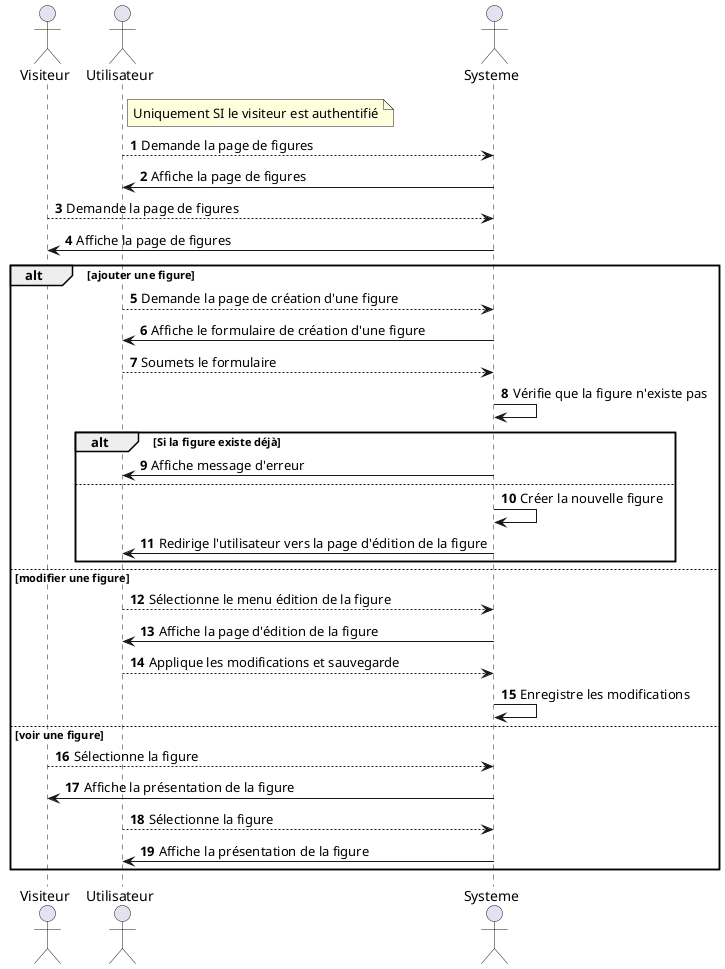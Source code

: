 @startuml GestionFigure
'https://plantuml.com/sequence-diagram

autonumber
actor Visiteur
actor Utilisateur
actor Systeme

note right of Utilisateur: Uniquement SI le visiteur est authentifié

Utilisateur --> Systeme: Demande la page de figures
Systeme -> Utilisateur: Affiche la page de figures

Visiteur --> Systeme: Demande la page de figures
Systeme -> Visiteur: Affiche la page de figures

alt ajouter une figure
Utilisateur --> Systeme: Demande la page de création d'une figure
Systeme -> Utilisateur: Affiche le formulaire de création d'une figure
Utilisateur --> Systeme: Soumets le formulaire
Systeme -> Systeme: Vérifie que la figure n'existe pas
alt Si la figure existe déjà
    Systeme -> Utilisateur: Affiche message d'erreur

else
    Systeme -> Systeme: Créer la nouvelle figure
    Systeme -> Utilisateur: Redirige l'utilisateur vers la page d'édition de la figure
end
else modifier une figure
    Utilisateur --> Systeme: Sélectionne le menu édition de la figure
    Systeme -> Utilisateur: Affiche la page d'édition de la figure
    Utilisateur --> Systeme: Applique les modifications et sauvegarde
    Systeme -> Systeme: Enregistre les modifications

else voir une figure
    Visiteur --> Systeme: Sélectionne la figure
    Systeme -> Visiteur: Affiche la présentation de la figure
    Utilisateur --> Systeme: Sélectionne la figure
    Systeme -> Utilisateur: Affiche la présentation de la figure
end


@enduml